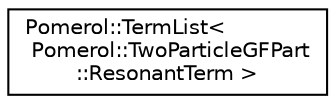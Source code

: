digraph "Graphical Class Hierarchy"
{
  edge [fontname="Helvetica",fontsize="10",labelfontname="Helvetica",labelfontsize="10"];
  node [fontname="Helvetica",fontsize="10",shape=record];
  rankdir="LR";
  Node0 [label="Pomerol::TermList\<\l Pomerol::TwoParticleGFPart\l::ResonantTerm \>",height=0.2,width=0.4,color="black", fillcolor="white", style="filled",URL="$class_pomerol_1_1_term_list.html"];
}
